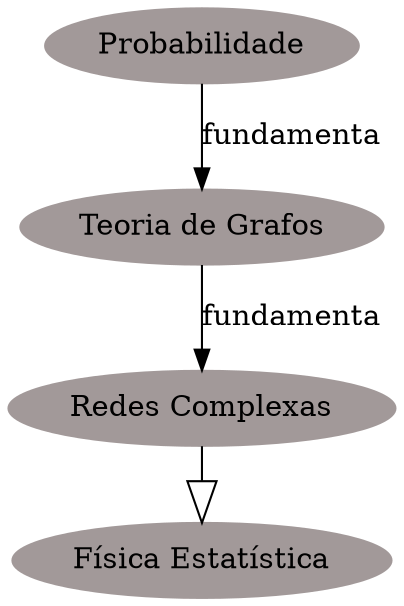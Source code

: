 digraph  {
	"Redes Complexas"	 [color="#A29999",
		style=filled];
	"Física Estatística"	 [color="#A29999",
		style=filled];
	"Redes Complexas" -> "Física Estatística"	 [arrowhead=empty,
		arrowsize=2];
	"Teoria de Grafos"	 [color="#A29999",
		style=filled];
	"Teoria de Grafos" -> "Redes Complexas"	 [label=fundamenta];
	Probabilidade	 [color="#A29999",
		style=filled];
	Probabilidade -> "Teoria de Grafos"	 [label=fundamenta];
}
